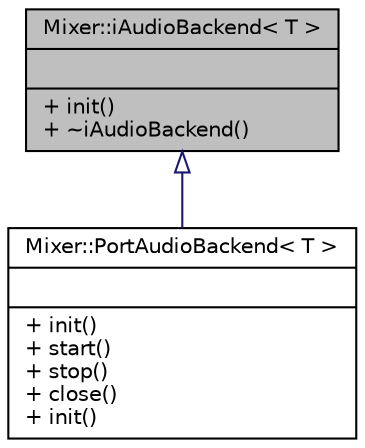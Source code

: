 digraph "Mixer::iAudioBackend&lt; T &gt;"
{
 // INTERACTIVE_SVG=YES
  bgcolor="transparent";
  edge [fontname="Helvetica",fontsize="10",labelfontname="Helvetica",labelfontsize="10"];
  node [fontname="Helvetica",fontsize="10",shape=record];
  Node0 [label="{Mixer::iAudioBackend\< T \>\n||+ init()\l+ ~iAudioBackend()\l}",height=0.2,width=0.4,color="black", fillcolor="grey75", style="filled", fontcolor="black"];
  Node0 -> Node1 [dir="back",color="midnightblue",fontsize="10",style="solid",arrowtail="onormal",fontname="Helvetica"];
  Node1 [label="{Mixer::PortAudioBackend\< T \>\n||+ init()\l+ start()\l+ stop()\l+ close()\l+ init()\l}",height=0.2,width=0.4,color="black",URL="$classMixer_1_1PortAudioBackend.html"];
}
